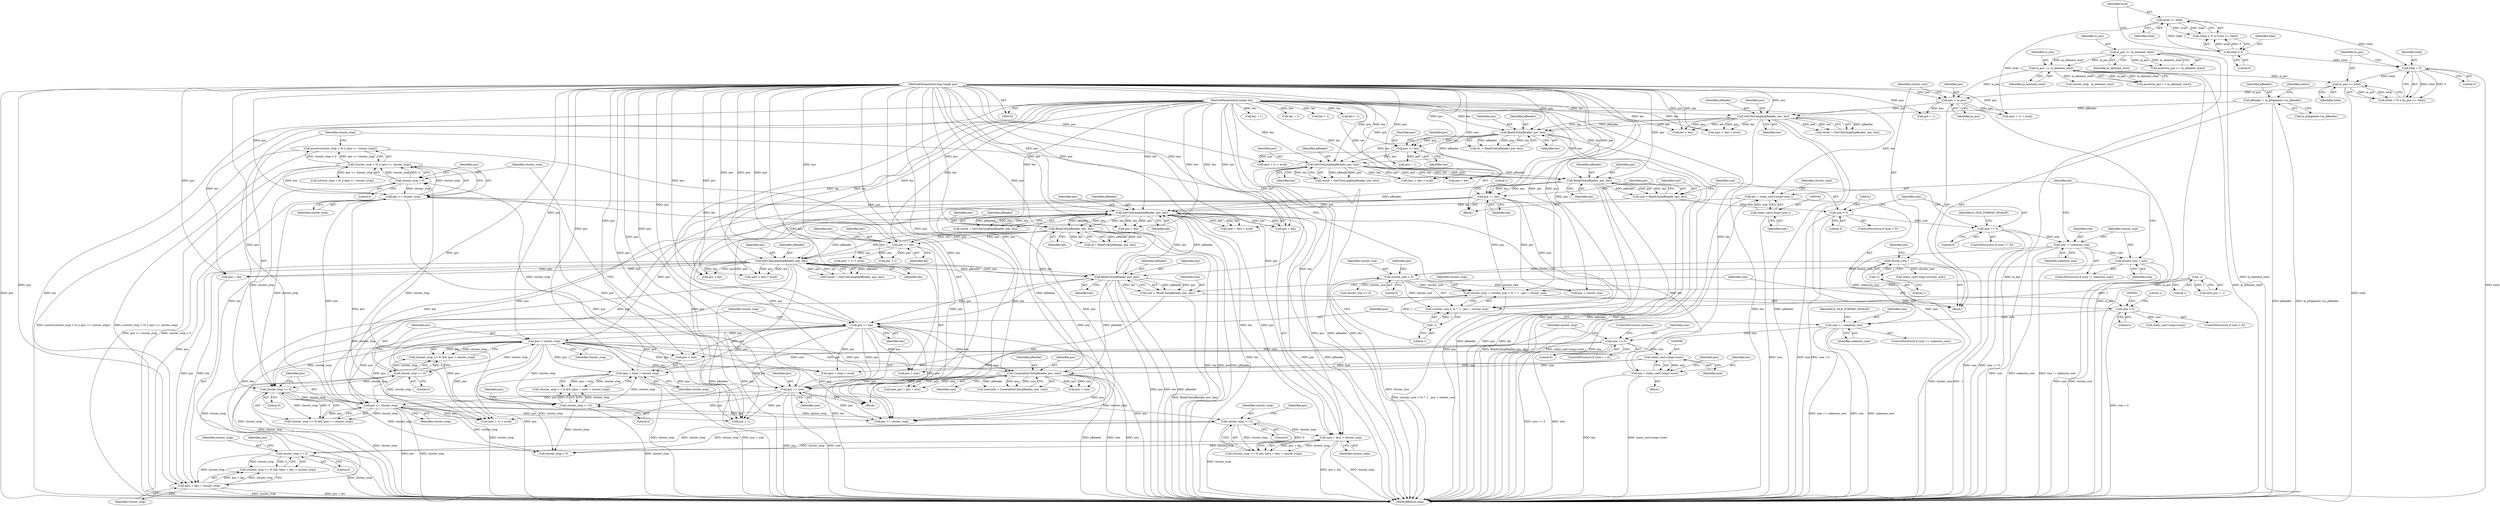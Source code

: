 digraph "1_Android_04839626ed859623901ebd3a5fd483982186b59d_155@API" {
"1000644" [label="(Call,assert((cluster_stop < 0) || (pos <= cluster_stop)))"];
"1000645" [label="(Call,(cluster_stop < 0) || (pos <= cluster_stop))"];
"1000646" [label="(Call,cluster_stop < 0)"];
"1000574" [label="(Call,(pos + size) > cluster_stop)"];
"1000559" [label="(Call,pos > cluster_stop)"];
"1000551" [label="(Call,pos += len)"];
"1000531" [label="(Call,ReadUInt(pReader, pos, len))"];
"1000490" [label="(Call,GetUIntLength(pReader, pos, len))"];
"1000445" [label="(Call,ReadUInt(pReader, pos, len))"];
"1000404" [label="(Call,GetUIntLength(pReader, pos, len))"];
"1000311" [label="(Call,ReadUInt(pReader, pos, len))"];
"1000282" [label="(Call,GetUIntLength(pReader, pos, len))"];
"1000247" [label="(Call,ReadUInt(pReader, pos, len))"];
"1000218" [label="(Call,GetUIntLength(pReader, pos, len))"];
"1000157" [label="(Call,pReader = m_pSegment->m_pReader)"];
"1000134" [label="(MethodParameterIn,long long& pos)"];
"1000194" [label="(Call,pos = m_pos)"];
"1000150" [label="(Call,m_pos == m_element_start)"];
"1000140" [label="(Call,m_pos >= m_element_start)"];
"1000191" [label="(Call,m_pos <= total)"];
"1000188" [label="(Call,total < 0)"];
"1000183" [label="(Call,avail <= total)"];
"1000180" [label="(Call,total < 0)"];
"1000135" [label="(MethodParameterIn,long& len)"];
"1000265" [label="(Call,pos += len)"];
"1000601" [label="(Call,UnserializeUInt(pReader, pos, size))"];
"1000588" [label="(Call,static_cast<long>(size))"];
"1000565" [label="(Call,size == 0)"];
"1000546" [label="(Call,size == unknown_size)"];
"1000536" [label="(Call,size < 0)"];
"1000529" [label="(Call,size = ReadUInt(pReader, pos, len))"];
"1000335" [label="(Call,size != unknown_size)"];
"1000324" [label="(Call,size == 0)"];
"1000316" [label="(Call,size < 0)"];
"1000309" [label="(Call,size = ReadUInt(pReader, pos, len))"];
"1000649" [label="(Call,pos <= cluster_stop)"];
"1000641" [label="(Call,pos += size)"];
"1000329" [label="(Call,pos += len)"];
"1000385" [label="(Call,pos >= cluster_stop)"];
"1000382" [label="(Call,cluster_stop >= 0)"];
"1000556" [label="(Call,cluster_stop >= 0)"];
"1000510" [label="(Call,cluster_stop >= 0)"];
"1000424" [label="(Call,cluster_stop >= 0)"];
"1000427" [label="(Call,(pos + len) > cluster_stop)"];
"1000513" [label="(Call,(pos + len) > cluster_stop)"];
"1000367" [label="(Call,cluster_stop = (cluster_size < 0) ? -1 : pos + cluster_size)"];
"1000373" [label="(Call,-1)"];
"1000360" [label="(Call,-1)"];
"1000370" [label="(Call,cluster_size < 0)"];
"1000338" [label="(Call,cluster_size = size)"];
"1000198" [label="(Call,cluster_size = -1)"];
"1000200" [label="(Call,-1)"];
"1000586" [label="(Call,len = static_cast<long>(size))"];
"1000341" [label="(Call,len = static_cast<long>(size_))"];
"1000343" [label="(Call,static_cast<long>(size_))"];
"1000473" [label="(Call,pos += len)"];
"1000571" [label="(Call,cluster_stop >= 0)"];
"1000448" [label="(Identifier,len)"];
"1000342" [label="(Identifier,len)"];
"1000491" [label="(Identifier,pReader)"];
"1000576" [label="(Identifier,pos)"];
"1000316" [label="(Call,size < 0)"];
"1000333" [label="(Literal,1)"];
"1000688" [label="(MethodReturn,long)"];
"1000358" [label="(Call,new_pos = -1)"];
"1000645" [label="(Call,(cluster_stop < 0) || (pos <= cluster_stop))"];
"1000493" [label="(Identifier,len)"];
"1000566" [label="(Identifier,size)"];
"1000372" [label="(Literal,0)"];
"1000594" [label="(Identifier,pos)"];
"1000247" [label="(Call,ReadUInt(pReader, pos, len))"];
"1000360" [label="(Call,-1)"];
"1000375" [label="(Call,pos + cluster_size)"];
"1000534" [label="(Identifier,len)"];
"1000556" [label="(Call,cluster_stop >= 0)"];
"1000216" [label="(Call,result = GetUIntLength(pReader, pos, len))"];
"1000326" [label="(Literal,0)"];
"1000570" [label="(Call,(cluster_stop >= 0) && ((pos + size) > cluster_stop))"];
"1000376" [label="(Identifier,pos)"];
"1000443" [label="(Call,id = ReadUInt(pReader, pos, len))"];
"1000512" [label="(Literal,0)"];
"1000593" [label="(Call,pos + size)"];
"1000402" [label="(Call,result = GetUIntLength(pReader, pos, len))"];
"1000265" [label="(Call,pos += len)"];
"1000318" [label="(Literal,0)"];
"1000250" [label="(Identifier,len)"];
"1000285" [label="(Identifier,len)"];
"1000522" [label="(Call,pos + len)"];
"1000552" [label="(Identifier,pos)"];
"1000193" [label="(Identifier,total)"];
"1000445" [label="(Call,ReadUInt(pReader, pos, len))"];
"1000514" [label="(Call,pos + len)"];
"1000536" [label="(Call,size < 0)"];
"1000510" [label="(Call,cluster_stop >= 0)"];
"1000431" [label="(Identifier,cluster_stop)"];
"1000134" [label="(MethodParameterIn,long long& pos)"];
"1000219" [label="(Identifier,pReader)"];
"1000602" [label="(Identifier,pReader)"];
"1000648" [label="(Literal,0)"];
"1000180" [label="(Call,total < 0)"];
"1000266" [label="(Identifier,pos)"];
"1000269" [label="(Call,(pos + 1) > avail)"];
"1000651" [label="(Identifier,cluster_stop)"];
"1000473" [label="(Call,pos += len)"];
"1000603" [label="(Identifier,pos)"];
"1000361" [label="(Literal,1)"];
"1000592" [label="(Call,(pos + size) > avail)"];
"1000406" [label="(Identifier,pos)"];
"1000599" [label="(Call,timecode = UnserializeUInt(pReader, pos, size))"];
"1000567" [label="(Literal,0)"];
"1000142" [label="(Identifier,m_element_start)"];
"1000184" [label="(Identifier,avail)"];
"1000396" [label="(Call,len = 1)"];
"1000199" [label="(Identifier,cluster_size)"];
"1000345" [label="(Identifier,size_)"];
"1000320" [label="(Call,static_cast<long>(cluster_size))"];
"1000383" [label="(Identifier,cluster_stop)"];
"1000329" [label="(Call,pos += len)"];
"1000135" [label="(MethodParameterIn,long& len)"];
"1000386" [label="(Identifier,pos)"];
"1000615" [label="(Call,pos + size)"];
"1000540" [label="(Call,static_cast<long>(size))"];
"1000490" [label="(Call,GetUIntLength(pReader, pos, len))"];
"1000572" [label="(Identifier,cluster_stop)"];
"1000335" [label="(Call,size != unknown_size)"];
"1000429" [label="(Identifier,pos)"];
"1000183" [label="(Call,avail <= total)"];
"1000151" [label="(Identifier,m_pos)"];
"1000446" [label="(Identifier,pReader)"];
"1000517" [label="(Identifier,cluster_stop)"];
"1000574" [label="(Call,(pos + size) > cluster_stop)"];
"1000511" [label="(Identifier,cluster_stop)"];
"1000348" [label="(Identifier,cluster_stop)"];
"1000249" [label="(Identifier,pos)"];
"1000271" [label="(Identifier,pos)"];
"1000192" [label="(Identifier,m_pos)"];
"1000314" [label="(Identifier,len)"];
"1000390" [label="(Call,(pos + 1) > avail)"];
"1000544" [label="(Literal,1)"];
"1000548" [label="(Identifier,unknown_size)"];
"1000166" [label="(Identifier,status)"];
"1000564" [label="(ControlStructure,if (size == 0))"];
"1000317" [label="(Identifier,size)"];
"1000139" [label="(Call,assert(m_pos >= m_element_start))"];
"1000531" [label="(Call,ReadUInt(pReader, pos, len))"];
"1000310" [label="(Identifier,size)"];
"1000571" [label="(Call,cluster_stop >= 0)"];
"1000187" [label="(Call,(total < 0) || (m_pos <= total))"];
"1000575" [label="(Call,pos + size)"];
"1000315" [label="(ControlStructure,if (size < 0))"];
"1000573" [label="(Literal,0)"];
"1000324" [label="(Call,size == 0)"];
"1000280" [label="(Call,result = GetUIntLength(pReader, pos, len))"];
"1000270" [label="(Call,pos + 1)"];
"1000343" [label="(Call,static_cast<long>(size_))"];
"1000532" [label="(Identifier,pReader)"];
"1000478" [label="(Call,pos + 1)"];
"1000338" [label="(Call,cluster_size = size)"];
"1000650" [label="(Identifier,pos)"];
"1000158" [label="(Identifier,pReader)"];
"1000425" [label="(Identifier,cluster_stop)"];
"1000678" [label="(Call,cluster_size >= 0)"];
"1000368" [label="(Identifier,cluster_stop)"];
"1000405" [label="(Identifier,pReader)"];
"1000182" [label="(Literal,0)"];
"1000381" [label="(Call,(cluster_stop >= 0) && (pos >= cluster_stop))"];
"1000336" [label="(Identifier,size)"];
"1000557" [label="(Identifier,cluster_stop)"];
"1000309" [label="(Call,size = ReadUInt(pReader, pos, len))"];
"1000323" [label="(ControlStructure,if (size == 0))"];
"1000407" [label="(Identifier,len)"];
"1000194" [label="(Call,pos = m_pos)"];
"1000205" [label="(Call,pos + 1)"];
"1000647" [label="(Identifier,cluster_stop)"];
"1000649" [label="(Call,pos <= cluster_stop)"];
"1000206" [label="(Identifier,pos)"];
"1000284" [label="(Identifier,pos)"];
"1000643" [label="(Identifier,size)"];
"1000196" [label="(Identifier,m_pos)"];
"1000546" [label="(Call,size == unknown_size)"];
"1000644" [label="(Call,assert((cluster_stop < 0) || (pos <= cluster_stop)))"];
"1000551" [label="(Call,pos += len)"];
"1000152" [label="(Identifier,m_element_start)"];
"1000202" [label="(Block,)"];
"1000535" [label="(ControlStructure,if (size < 0))"];
"1000185" [label="(Identifier,total)"];
"1000424" [label="(Call,cluster_stop >= 0)"];
"1000475" [label="(Identifier,len)"];
"1000474" [label="(Identifier,pos)"];
"1000370" [label="(Call,cluster_size < 0)"];
"1000221" [label="(Identifier,len)"];
"1000340" [label="(Identifier,size)"];
"1000585" [label="(Block,)"];
"1000220" [label="(Identifier,pos)"];
"1000188" [label="(Call,total < 0)"];
"1000529" [label="(Call,size = ReadUInt(pReader, pos, len))"];
"1000159" [label="(Call,m_pSegment->m_pReader)"];
"1000189" [label="(Identifier,total)"];
"1000302" [label="(Call,pos + len)"];
"1000513" [label="(Call,(pos + len) > cluster_stop)"];
"1000283" [label="(Identifier,pReader)"];
"1000653" [label="(Call,(cluster_stop < 0) || (pos <= cluster_stop))"];
"1000367" [label="(Call,cluster_stop = (cluster_size < 0) ? -1 : pos + cluster_size)"];
"1000301" [label="(Call,(pos + len) > avail)"];
"1000533" [label="(Identifier,pos)"];
"1000267" [label="(Identifier,len)"];
"1000245" [label="(Call,id_ = ReadUInt(pReader, pos, len))"];
"1000568" [label="(ControlStructure,continue;)"];
"1000561" [label="(Identifier,cluster_stop)"];
"1000530" [label="(Identifier,size)"];
"1000237" [label="(Call,(pos + len) > avail)"];
"1000545" [label="(ControlStructure,if (size == unknown_size))"];
"1000150" [label="(Call,m_pos == m_element_start)"];
"1000311" [label="(Call,ReadUInt(pReader, pos, len))"];
"1000190" [label="(Literal,0)"];
"1000387" [label="(Identifier,cluster_stop)"];
"1000191" [label="(Call,m_pos <= total)"];
"1000683" [label="(Call,cluster_stop - m_element_start)"];
"1000492" [label="(Identifier,pos)"];
"1000385" [label="(Call,pos >= cluster_stop)"];
"1000341" [label="(Call,len = static_cast<long>(size_))"];
"1000141" [label="(Identifier,m_pos)"];
"1000149" [label="(Call,assert(m_pos == m_element_start))"];
"1000210" [label="(Call,len = 1)"];
"1000483" [label="(Call,len = 1)"];
"1000588" [label="(Call,static_cast<long>(size))"];
"1000337" [label="(Identifier,unknown_size)"];
"1000558" [label="(Literal,0)"];
"1000391" [label="(Call,pos + 1)"];
"1000218" [label="(Call,GetUIntLength(pReader, pos, len))"];
"1000428" [label="(Call,pos + len)"];
"1000157" [label="(Call,pReader = m_pSegment->m_pReader)"];
"1000325" [label="(Identifier,size)"];
"1000537" [label="(Identifier,size)"];
"1000275" [label="(Call,len = 1)"];
"1000382" [label="(Call,cluster_stop >= 0)"];
"1000195" [label="(Identifier,pos)"];
"1000238" [label="(Call,pos + len)"];
"1000282" [label="(Call,GetUIntLength(pReader, pos, len))"];
"1000657" [label="(Call,pos <= cluster_stop)"];
"1000181" [label="(Identifier,total)"];
"1000586" [label="(Call,len = static_cast<long>(size))"];
"1000604" [label="(Identifier,size)"];
"1000373" [label="(Call,-1)"];
"1000426" [label="(Literal,0)"];
"1000479" [label="(Identifier,pos)"];
"1000404" [label="(Call,GetUIntLength(pReader, pos, len))"];
"1000204" [label="(Call,(pos + 1) > avail)"];
"1000447" [label="(Identifier,pos)"];
"1000559" [label="(Call,pos > cluster_stop)"];
"1000553" [label="(Identifier,len)"];
"1000334" [label="(ControlStructure,if (size != unknown_size))"];
"1000477" [label="(Call,(pos + 1) > avail)"];
"1000654" [label="(Call,cluster_stop < 0)"];
"1000550" [label="(Identifier,E_FILE_FORMAT_INVALID)"];
"1000330" [label="(Identifier,pos)"];
"1000646" [label="(Call,cluster_stop < 0)"];
"1000521" [label="(Call,(pos + len) > avail)"];
"1000590" [label="(Identifier,size)"];
"1000312" [label="(Identifier,pReader)"];
"1000578" [label="(Identifier,cluster_stop)"];
"1000436" [label="(Call,pos + len)"];
"1000369" [label="(Call,(cluster_size < 0) ? -1 : pos + cluster_size)"];
"1000328" [label="(Identifier,E_FILE_FORMAT_INVALID)"];
"1000384" [label="(Literal,0)"];
"1000140" [label="(Call,m_pos >= m_element_start)"];
"1000379" [label="(Block,)"];
"1000313" [label="(Identifier,pos)"];
"1000339" [label="(Identifier,cluster_size)"];
"1000601" [label="(Call,UnserializeUInt(pReader, pos, size))"];
"1000371" [label="(Identifier,cluster_size)"];
"1000179" [label="(Call,(total < 0) || (avail <= total))"];
"1000587" [label="(Identifier,len)"];
"1000509" [label="(Call,(cluster_stop >= 0) && ((pos + len) > cluster_stop))"];
"1000201" [label="(Literal,1)"];
"1000427" [label="(Call,(pos + len) > cluster_stop)"];
"1000613" [label="(Call,new_pos = pos + size)"];
"1000374" [label="(Literal,1)"];
"1000555" [label="(Call,(cluster_stop >= 0) && (pos > cluster_stop))"];
"1000435" [label="(Call,(pos + len) > avail)"];
"1000560" [label="(Identifier,pos)"];
"1000331" [label="(Identifier,len)"];
"1000538" [label="(Literal,0)"];
"1000423" [label="(Call,(cluster_stop >= 0) && ((pos + len) > cluster_stop))"];
"1000136" [label="(Block,)"];
"1000200" [label="(Call,-1)"];
"1000198" [label="(Call,cluster_size = -1)"];
"1000547" [label="(Identifier,size)"];
"1000565" [label="(Call,size == 0)"];
"1000248" [label="(Identifier,pReader)"];
"1000488" [label="(Call,result = GetUIntLength(pReader, pos, len))"];
"1000642" [label="(Identifier,pos)"];
"1000515" [label="(Identifier,pos)"];
"1000641" [label="(Call,pos += size)"];
"1000644" -> "1000379"  [label="AST: "];
"1000644" -> "1000645"  [label="CFG: "];
"1000645" -> "1000644"  [label="AST: "];
"1000383" -> "1000644"  [label="CFG: "];
"1000644" -> "1000688"  [label="DDG: assert((cluster_stop < 0) || (pos <= cluster_stop))"];
"1000644" -> "1000688"  [label="DDG: (cluster_stop < 0) || (pos <= cluster_stop)"];
"1000645" -> "1000644"  [label="DDG: cluster_stop < 0"];
"1000645" -> "1000644"  [label="DDG: pos <= cluster_stop"];
"1000645" -> "1000646"  [label="CFG: "];
"1000645" -> "1000649"  [label="CFG: "];
"1000646" -> "1000645"  [label="AST: "];
"1000649" -> "1000645"  [label="AST: "];
"1000645" -> "1000688"  [label="DDG: cluster_stop < 0"];
"1000645" -> "1000688"  [label="DDG: pos <= cluster_stop"];
"1000646" -> "1000645"  [label="DDG: cluster_stop"];
"1000646" -> "1000645"  [label="DDG: 0"];
"1000649" -> "1000645"  [label="DDG: pos"];
"1000649" -> "1000645"  [label="DDG: cluster_stop"];
"1000645" -> "1000653"  [label="DDG: pos <= cluster_stop"];
"1000646" -> "1000648"  [label="CFG: "];
"1000647" -> "1000646"  [label="AST: "];
"1000648" -> "1000646"  [label="AST: "];
"1000650" -> "1000646"  [label="CFG: "];
"1000646" -> "1000382"  [label="DDG: cluster_stop"];
"1000574" -> "1000646"  [label="DDG: cluster_stop"];
"1000571" -> "1000646"  [label="DDG: cluster_stop"];
"1000646" -> "1000649"  [label="DDG: cluster_stop"];
"1000574" -> "1000570"  [label="AST: "];
"1000574" -> "1000578"  [label="CFG: "];
"1000575" -> "1000574"  [label="AST: "];
"1000578" -> "1000574"  [label="AST: "];
"1000570" -> "1000574"  [label="CFG: "];
"1000574" -> "1000688"  [label="DDG: pos + size"];
"1000574" -> "1000688"  [label="DDG: cluster_stop"];
"1000574" -> "1000570"  [label="DDG: pos + size"];
"1000574" -> "1000570"  [label="DDG: cluster_stop"];
"1000559" -> "1000574"  [label="DDG: pos"];
"1000551" -> "1000574"  [label="DDG: pos"];
"1000134" -> "1000574"  [label="DDG: pos"];
"1000565" -> "1000574"  [label="DDG: size"];
"1000571" -> "1000574"  [label="DDG: cluster_stop"];
"1000574" -> "1000654"  [label="DDG: cluster_stop"];
"1000559" -> "1000555"  [label="AST: "];
"1000559" -> "1000561"  [label="CFG: "];
"1000560" -> "1000559"  [label="AST: "];
"1000561" -> "1000559"  [label="AST: "];
"1000555" -> "1000559"  [label="CFG: "];
"1000559" -> "1000688"  [label="DDG: pos"];
"1000559" -> "1000688"  [label="DDG: cluster_stop"];
"1000559" -> "1000382"  [label="DDG: cluster_stop"];
"1000559" -> "1000385"  [label="DDG: pos"];
"1000559" -> "1000390"  [label="DDG: pos"];
"1000559" -> "1000391"  [label="DDG: pos"];
"1000559" -> "1000404"  [label="DDG: pos"];
"1000559" -> "1000555"  [label="DDG: pos"];
"1000559" -> "1000555"  [label="DDG: cluster_stop"];
"1000551" -> "1000559"  [label="DDG: pos"];
"1000134" -> "1000559"  [label="DDG: pos"];
"1000556" -> "1000559"  [label="DDG: cluster_stop"];
"1000559" -> "1000571"  [label="DDG: cluster_stop"];
"1000559" -> "1000575"  [label="DDG: pos"];
"1000559" -> "1000592"  [label="DDG: pos"];
"1000559" -> "1000593"  [label="DDG: pos"];
"1000559" -> "1000601"  [label="DDG: pos"];
"1000559" -> "1000641"  [label="DDG: pos"];
"1000559" -> "1000657"  [label="DDG: pos"];
"1000551" -> "1000379"  [label="AST: "];
"1000551" -> "1000553"  [label="CFG: "];
"1000552" -> "1000551"  [label="AST: "];
"1000553" -> "1000551"  [label="AST: "];
"1000557" -> "1000551"  [label="CFG: "];
"1000551" -> "1000688"  [label="DDG: len"];
"1000551" -> "1000688"  [label="DDG: pos"];
"1000551" -> "1000385"  [label="DDG: pos"];
"1000551" -> "1000390"  [label="DDG: pos"];
"1000551" -> "1000391"  [label="DDG: pos"];
"1000551" -> "1000404"  [label="DDG: pos"];
"1000531" -> "1000551"  [label="DDG: len"];
"1000531" -> "1000551"  [label="DDG: pos"];
"1000135" -> "1000551"  [label="DDG: len"];
"1000134" -> "1000551"  [label="DDG: pos"];
"1000551" -> "1000575"  [label="DDG: pos"];
"1000551" -> "1000592"  [label="DDG: pos"];
"1000551" -> "1000593"  [label="DDG: pos"];
"1000551" -> "1000601"  [label="DDG: pos"];
"1000551" -> "1000641"  [label="DDG: pos"];
"1000551" -> "1000657"  [label="DDG: pos"];
"1000531" -> "1000529"  [label="AST: "];
"1000531" -> "1000534"  [label="CFG: "];
"1000532" -> "1000531"  [label="AST: "];
"1000533" -> "1000531"  [label="AST: "];
"1000534" -> "1000531"  [label="AST: "];
"1000529" -> "1000531"  [label="CFG: "];
"1000531" -> "1000688"  [label="DDG: pos"];
"1000531" -> "1000688"  [label="DDG: len"];
"1000531" -> "1000688"  [label="DDG: pReader"];
"1000531" -> "1000404"  [label="DDG: pReader"];
"1000531" -> "1000404"  [label="DDG: len"];
"1000531" -> "1000529"  [label="DDG: pReader"];
"1000531" -> "1000529"  [label="DDG: pos"];
"1000531" -> "1000529"  [label="DDG: len"];
"1000490" -> "1000531"  [label="DDG: pReader"];
"1000490" -> "1000531"  [label="DDG: pos"];
"1000490" -> "1000531"  [label="DDG: len"];
"1000134" -> "1000531"  [label="DDG: pos"];
"1000135" -> "1000531"  [label="DDG: len"];
"1000531" -> "1000601"  [label="DDG: pReader"];
"1000490" -> "1000488"  [label="AST: "];
"1000490" -> "1000493"  [label="CFG: "];
"1000491" -> "1000490"  [label="AST: "];
"1000492" -> "1000490"  [label="AST: "];
"1000493" -> "1000490"  [label="AST: "];
"1000488" -> "1000490"  [label="CFG: "];
"1000490" -> "1000688"  [label="DDG: len"];
"1000490" -> "1000688"  [label="DDG: pReader"];
"1000490" -> "1000688"  [label="DDG: pos"];
"1000490" -> "1000488"  [label="DDG: pReader"];
"1000490" -> "1000488"  [label="DDG: pos"];
"1000490" -> "1000488"  [label="DDG: len"];
"1000445" -> "1000490"  [label="DDG: pReader"];
"1000445" -> "1000490"  [label="DDG: len"];
"1000134" -> "1000490"  [label="DDG: pos"];
"1000473" -> "1000490"  [label="DDG: pos"];
"1000135" -> "1000490"  [label="DDG: len"];
"1000490" -> "1000513"  [label="DDG: pos"];
"1000490" -> "1000513"  [label="DDG: len"];
"1000490" -> "1000514"  [label="DDG: pos"];
"1000490" -> "1000514"  [label="DDG: len"];
"1000490" -> "1000521"  [label="DDG: pos"];
"1000490" -> "1000521"  [label="DDG: len"];
"1000490" -> "1000522"  [label="DDG: pos"];
"1000490" -> "1000522"  [label="DDG: len"];
"1000445" -> "1000443"  [label="AST: "];
"1000445" -> "1000448"  [label="CFG: "];
"1000446" -> "1000445"  [label="AST: "];
"1000447" -> "1000445"  [label="AST: "];
"1000448" -> "1000445"  [label="AST: "];
"1000443" -> "1000445"  [label="CFG: "];
"1000445" -> "1000688"  [label="DDG: pos"];
"1000445" -> "1000688"  [label="DDG: pReader"];
"1000445" -> "1000688"  [label="DDG: len"];
"1000445" -> "1000443"  [label="DDG: pReader"];
"1000445" -> "1000443"  [label="DDG: pos"];
"1000445" -> "1000443"  [label="DDG: len"];
"1000404" -> "1000445"  [label="DDG: pReader"];
"1000404" -> "1000445"  [label="DDG: pos"];
"1000404" -> "1000445"  [label="DDG: len"];
"1000134" -> "1000445"  [label="DDG: pos"];
"1000135" -> "1000445"  [label="DDG: len"];
"1000445" -> "1000473"  [label="DDG: len"];
"1000445" -> "1000473"  [label="DDG: pos"];
"1000445" -> "1000657"  [label="DDG: pos"];
"1000404" -> "1000402"  [label="AST: "];
"1000404" -> "1000407"  [label="CFG: "];
"1000405" -> "1000404"  [label="AST: "];
"1000406" -> "1000404"  [label="AST: "];
"1000407" -> "1000404"  [label="AST: "];
"1000402" -> "1000404"  [label="CFG: "];
"1000404" -> "1000688"  [label="DDG: pReader"];
"1000404" -> "1000688"  [label="DDG: len"];
"1000404" -> "1000688"  [label="DDG: pos"];
"1000404" -> "1000402"  [label="DDG: pReader"];
"1000404" -> "1000402"  [label="DDG: pos"];
"1000404" -> "1000402"  [label="DDG: len"];
"1000311" -> "1000404"  [label="DDG: pReader"];
"1000601" -> "1000404"  [label="DDG: pReader"];
"1000134" -> "1000404"  [label="DDG: pos"];
"1000649" -> "1000404"  [label="DDG: pos"];
"1000329" -> "1000404"  [label="DDG: pos"];
"1000385" -> "1000404"  [label="DDG: pos"];
"1000641" -> "1000404"  [label="DDG: pos"];
"1000586" -> "1000404"  [label="DDG: len"];
"1000341" -> "1000404"  [label="DDG: len"];
"1000135" -> "1000404"  [label="DDG: len"];
"1000404" -> "1000427"  [label="DDG: pos"];
"1000404" -> "1000427"  [label="DDG: len"];
"1000404" -> "1000428"  [label="DDG: pos"];
"1000404" -> "1000428"  [label="DDG: len"];
"1000404" -> "1000435"  [label="DDG: pos"];
"1000404" -> "1000435"  [label="DDG: len"];
"1000404" -> "1000436"  [label="DDG: pos"];
"1000404" -> "1000436"  [label="DDG: len"];
"1000311" -> "1000309"  [label="AST: "];
"1000311" -> "1000314"  [label="CFG: "];
"1000312" -> "1000311"  [label="AST: "];
"1000313" -> "1000311"  [label="AST: "];
"1000314" -> "1000311"  [label="AST: "];
"1000309" -> "1000311"  [label="CFG: "];
"1000311" -> "1000688"  [label="DDG: pReader"];
"1000311" -> "1000688"  [label="DDG: pos"];
"1000311" -> "1000688"  [label="DDG: len"];
"1000311" -> "1000309"  [label="DDG: pReader"];
"1000311" -> "1000309"  [label="DDG: pos"];
"1000311" -> "1000309"  [label="DDG: len"];
"1000282" -> "1000311"  [label="DDG: pReader"];
"1000282" -> "1000311"  [label="DDG: pos"];
"1000282" -> "1000311"  [label="DDG: len"];
"1000134" -> "1000311"  [label="DDG: pos"];
"1000135" -> "1000311"  [label="DDG: len"];
"1000311" -> "1000329"  [label="DDG: len"];
"1000311" -> "1000329"  [label="DDG: pos"];
"1000282" -> "1000280"  [label="AST: "];
"1000282" -> "1000285"  [label="CFG: "];
"1000283" -> "1000282"  [label="AST: "];
"1000284" -> "1000282"  [label="AST: "];
"1000285" -> "1000282"  [label="AST: "];
"1000280" -> "1000282"  [label="CFG: "];
"1000282" -> "1000688"  [label="DDG: len"];
"1000282" -> "1000688"  [label="DDG: pos"];
"1000282" -> "1000688"  [label="DDG: pReader"];
"1000282" -> "1000280"  [label="DDG: pReader"];
"1000282" -> "1000280"  [label="DDG: pos"];
"1000282" -> "1000280"  [label="DDG: len"];
"1000247" -> "1000282"  [label="DDG: pReader"];
"1000247" -> "1000282"  [label="DDG: len"];
"1000134" -> "1000282"  [label="DDG: pos"];
"1000265" -> "1000282"  [label="DDG: pos"];
"1000135" -> "1000282"  [label="DDG: len"];
"1000282" -> "1000301"  [label="DDG: pos"];
"1000282" -> "1000301"  [label="DDG: len"];
"1000282" -> "1000302"  [label="DDG: pos"];
"1000282" -> "1000302"  [label="DDG: len"];
"1000247" -> "1000245"  [label="AST: "];
"1000247" -> "1000250"  [label="CFG: "];
"1000248" -> "1000247"  [label="AST: "];
"1000249" -> "1000247"  [label="AST: "];
"1000250" -> "1000247"  [label="AST: "];
"1000245" -> "1000247"  [label="CFG: "];
"1000247" -> "1000688"  [label="DDG: pReader"];
"1000247" -> "1000688"  [label="DDG: len"];
"1000247" -> "1000688"  [label="DDG: pos"];
"1000247" -> "1000245"  [label="DDG: pReader"];
"1000247" -> "1000245"  [label="DDG: pos"];
"1000247" -> "1000245"  [label="DDG: len"];
"1000218" -> "1000247"  [label="DDG: pReader"];
"1000218" -> "1000247"  [label="DDG: pos"];
"1000218" -> "1000247"  [label="DDG: len"];
"1000134" -> "1000247"  [label="DDG: pos"];
"1000135" -> "1000247"  [label="DDG: len"];
"1000247" -> "1000265"  [label="DDG: len"];
"1000247" -> "1000265"  [label="DDG: pos"];
"1000218" -> "1000216"  [label="AST: "];
"1000218" -> "1000221"  [label="CFG: "];
"1000219" -> "1000218"  [label="AST: "];
"1000220" -> "1000218"  [label="AST: "];
"1000221" -> "1000218"  [label="AST: "];
"1000216" -> "1000218"  [label="CFG: "];
"1000218" -> "1000688"  [label="DDG: len"];
"1000218" -> "1000688"  [label="DDG: pReader"];
"1000218" -> "1000688"  [label="DDG: pos"];
"1000218" -> "1000216"  [label="DDG: pReader"];
"1000218" -> "1000216"  [label="DDG: pos"];
"1000218" -> "1000216"  [label="DDG: len"];
"1000157" -> "1000218"  [label="DDG: pReader"];
"1000134" -> "1000218"  [label="DDG: pos"];
"1000194" -> "1000218"  [label="DDG: pos"];
"1000135" -> "1000218"  [label="DDG: len"];
"1000218" -> "1000237"  [label="DDG: pos"];
"1000218" -> "1000237"  [label="DDG: len"];
"1000218" -> "1000238"  [label="DDG: pos"];
"1000218" -> "1000238"  [label="DDG: len"];
"1000157" -> "1000136"  [label="AST: "];
"1000157" -> "1000159"  [label="CFG: "];
"1000158" -> "1000157"  [label="AST: "];
"1000159" -> "1000157"  [label="AST: "];
"1000166" -> "1000157"  [label="CFG: "];
"1000157" -> "1000688"  [label="DDG: m_pSegment->m_pReader"];
"1000157" -> "1000688"  [label="DDG: pReader"];
"1000134" -> "1000133"  [label="AST: "];
"1000134" -> "1000688"  [label="DDG: pos"];
"1000134" -> "1000194"  [label="DDG: pos"];
"1000134" -> "1000204"  [label="DDG: pos"];
"1000134" -> "1000205"  [label="DDG: pos"];
"1000134" -> "1000237"  [label="DDG: pos"];
"1000134" -> "1000238"  [label="DDG: pos"];
"1000134" -> "1000265"  [label="DDG: pos"];
"1000134" -> "1000269"  [label="DDG: pos"];
"1000134" -> "1000270"  [label="DDG: pos"];
"1000134" -> "1000301"  [label="DDG: pos"];
"1000134" -> "1000302"  [label="DDG: pos"];
"1000134" -> "1000329"  [label="DDG: pos"];
"1000134" -> "1000367"  [label="DDG: pos"];
"1000134" -> "1000369"  [label="DDG: pos"];
"1000134" -> "1000375"  [label="DDG: pos"];
"1000134" -> "1000385"  [label="DDG: pos"];
"1000134" -> "1000390"  [label="DDG: pos"];
"1000134" -> "1000391"  [label="DDG: pos"];
"1000134" -> "1000427"  [label="DDG: pos"];
"1000134" -> "1000428"  [label="DDG: pos"];
"1000134" -> "1000435"  [label="DDG: pos"];
"1000134" -> "1000436"  [label="DDG: pos"];
"1000134" -> "1000473"  [label="DDG: pos"];
"1000134" -> "1000477"  [label="DDG: pos"];
"1000134" -> "1000478"  [label="DDG: pos"];
"1000134" -> "1000513"  [label="DDG: pos"];
"1000134" -> "1000514"  [label="DDG: pos"];
"1000134" -> "1000521"  [label="DDG: pos"];
"1000134" -> "1000522"  [label="DDG: pos"];
"1000134" -> "1000575"  [label="DDG: pos"];
"1000134" -> "1000592"  [label="DDG: pos"];
"1000134" -> "1000593"  [label="DDG: pos"];
"1000134" -> "1000601"  [label="DDG: pos"];
"1000134" -> "1000613"  [label="DDG: pos"];
"1000134" -> "1000615"  [label="DDG: pos"];
"1000134" -> "1000641"  [label="DDG: pos"];
"1000134" -> "1000649"  [label="DDG: pos"];
"1000134" -> "1000657"  [label="DDG: pos"];
"1000194" -> "1000136"  [label="AST: "];
"1000194" -> "1000196"  [label="CFG: "];
"1000195" -> "1000194"  [label="AST: "];
"1000196" -> "1000194"  [label="AST: "];
"1000199" -> "1000194"  [label="CFG: "];
"1000194" -> "1000688"  [label="DDG: m_pos"];
"1000150" -> "1000194"  [label="DDG: m_pos"];
"1000191" -> "1000194"  [label="DDG: m_pos"];
"1000194" -> "1000204"  [label="DDG: pos"];
"1000194" -> "1000205"  [label="DDG: pos"];
"1000150" -> "1000149"  [label="AST: "];
"1000150" -> "1000152"  [label="CFG: "];
"1000151" -> "1000150"  [label="AST: "];
"1000152" -> "1000150"  [label="AST: "];
"1000149" -> "1000150"  [label="CFG: "];
"1000150" -> "1000688"  [label="DDG: m_pos"];
"1000150" -> "1000688"  [label="DDG: m_element_start"];
"1000150" -> "1000149"  [label="DDG: m_pos"];
"1000150" -> "1000149"  [label="DDG: m_element_start"];
"1000140" -> "1000150"  [label="DDG: m_pos"];
"1000140" -> "1000150"  [label="DDG: m_element_start"];
"1000150" -> "1000191"  [label="DDG: m_pos"];
"1000150" -> "1000683"  [label="DDG: m_element_start"];
"1000140" -> "1000139"  [label="AST: "];
"1000140" -> "1000142"  [label="CFG: "];
"1000141" -> "1000140"  [label="AST: "];
"1000142" -> "1000140"  [label="AST: "];
"1000139" -> "1000140"  [label="CFG: "];
"1000140" -> "1000688"  [label="DDG: m_element_start"];
"1000140" -> "1000688"  [label="DDG: m_pos"];
"1000140" -> "1000139"  [label="DDG: m_pos"];
"1000140" -> "1000139"  [label="DDG: m_element_start"];
"1000191" -> "1000187"  [label="AST: "];
"1000191" -> "1000193"  [label="CFG: "];
"1000192" -> "1000191"  [label="AST: "];
"1000193" -> "1000191"  [label="AST: "];
"1000187" -> "1000191"  [label="CFG: "];
"1000191" -> "1000688"  [label="DDG: total"];
"1000191" -> "1000187"  [label="DDG: m_pos"];
"1000191" -> "1000187"  [label="DDG: total"];
"1000188" -> "1000191"  [label="DDG: total"];
"1000188" -> "1000187"  [label="AST: "];
"1000188" -> "1000190"  [label="CFG: "];
"1000189" -> "1000188"  [label="AST: "];
"1000190" -> "1000188"  [label="AST: "];
"1000192" -> "1000188"  [label="CFG: "];
"1000187" -> "1000188"  [label="CFG: "];
"1000188" -> "1000688"  [label="DDG: total"];
"1000188" -> "1000187"  [label="DDG: total"];
"1000188" -> "1000187"  [label="DDG: 0"];
"1000183" -> "1000188"  [label="DDG: total"];
"1000180" -> "1000188"  [label="DDG: total"];
"1000183" -> "1000179"  [label="AST: "];
"1000183" -> "1000185"  [label="CFG: "];
"1000184" -> "1000183"  [label="AST: "];
"1000185" -> "1000183"  [label="AST: "];
"1000179" -> "1000183"  [label="CFG: "];
"1000183" -> "1000179"  [label="DDG: avail"];
"1000183" -> "1000179"  [label="DDG: total"];
"1000180" -> "1000183"  [label="DDG: total"];
"1000183" -> "1000204"  [label="DDG: avail"];
"1000180" -> "1000179"  [label="AST: "];
"1000180" -> "1000182"  [label="CFG: "];
"1000181" -> "1000180"  [label="AST: "];
"1000182" -> "1000180"  [label="AST: "];
"1000184" -> "1000180"  [label="CFG: "];
"1000179" -> "1000180"  [label="CFG: "];
"1000180" -> "1000179"  [label="DDG: total"];
"1000180" -> "1000179"  [label="DDG: 0"];
"1000135" -> "1000133"  [label="AST: "];
"1000135" -> "1000688"  [label="DDG: len"];
"1000135" -> "1000210"  [label="DDG: len"];
"1000135" -> "1000237"  [label="DDG: len"];
"1000135" -> "1000238"  [label="DDG: len"];
"1000135" -> "1000265"  [label="DDG: len"];
"1000135" -> "1000275"  [label="DDG: len"];
"1000135" -> "1000301"  [label="DDG: len"];
"1000135" -> "1000302"  [label="DDG: len"];
"1000135" -> "1000329"  [label="DDG: len"];
"1000135" -> "1000341"  [label="DDG: len"];
"1000135" -> "1000396"  [label="DDG: len"];
"1000135" -> "1000427"  [label="DDG: len"];
"1000135" -> "1000428"  [label="DDG: len"];
"1000135" -> "1000435"  [label="DDG: len"];
"1000135" -> "1000436"  [label="DDG: len"];
"1000135" -> "1000473"  [label="DDG: len"];
"1000135" -> "1000483"  [label="DDG: len"];
"1000135" -> "1000513"  [label="DDG: len"];
"1000135" -> "1000514"  [label="DDG: len"];
"1000135" -> "1000521"  [label="DDG: len"];
"1000135" -> "1000522"  [label="DDG: len"];
"1000135" -> "1000586"  [label="DDG: len"];
"1000265" -> "1000202"  [label="AST: "];
"1000265" -> "1000267"  [label="CFG: "];
"1000266" -> "1000265"  [label="AST: "];
"1000267" -> "1000265"  [label="AST: "];
"1000271" -> "1000265"  [label="CFG: "];
"1000265" -> "1000269"  [label="DDG: pos"];
"1000265" -> "1000270"  [label="DDG: pos"];
"1000601" -> "1000599"  [label="AST: "];
"1000601" -> "1000604"  [label="CFG: "];
"1000602" -> "1000601"  [label="AST: "];
"1000603" -> "1000601"  [label="AST: "];
"1000604" -> "1000601"  [label="AST: "];
"1000599" -> "1000601"  [label="CFG: "];
"1000601" -> "1000688"  [label="DDG: pReader"];
"1000601" -> "1000688"  [label="DDG: size"];
"1000601" -> "1000688"  [label="DDG: pos"];
"1000601" -> "1000599"  [label="DDG: pReader"];
"1000601" -> "1000599"  [label="DDG: pos"];
"1000601" -> "1000599"  [label="DDG: size"];
"1000588" -> "1000601"  [label="DDG: size"];
"1000601" -> "1000613"  [label="DDG: pos"];
"1000601" -> "1000613"  [label="DDG: size"];
"1000601" -> "1000615"  [label="DDG: pos"];
"1000601" -> "1000615"  [label="DDG: size"];
"1000601" -> "1000641"  [label="DDG: size"];
"1000601" -> "1000641"  [label="DDG: pos"];
"1000601" -> "1000657"  [label="DDG: pos"];
"1000588" -> "1000586"  [label="AST: "];
"1000588" -> "1000590"  [label="CFG: "];
"1000589" -> "1000588"  [label="AST: "];
"1000590" -> "1000588"  [label="AST: "];
"1000586" -> "1000588"  [label="CFG: "];
"1000588" -> "1000586"  [label="DDG: size"];
"1000565" -> "1000588"  [label="DDG: size"];
"1000588" -> "1000592"  [label="DDG: size"];
"1000588" -> "1000593"  [label="DDG: size"];
"1000565" -> "1000564"  [label="AST: "];
"1000565" -> "1000567"  [label="CFG: "];
"1000566" -> "1000565"  [label="AST: "];
"1000567" -> "1000565"  [label="AST: "];
"1000568" -> "1000565"  [label="CFG: "];
"1000572" -> "1000565"  [label="CFG: "];
"1000565" -> "1000688"  [label="DDG: size"];
"1000565" -> "1000688"  [label="DDG: size == 0"];
"1000546" -> "1000565"  [label="DDG: size"];
"1000565" -> "1000575"  [label="DDG: size"];
"1000565" -> "1000641"  [label="DDG: size"];
"1000546" -> "1000545"  [label="AST: "];
"1000546" -> "1000548"  [label="CFG: "];
"1000547" -> "1000546"  [label="AST: "];
"1000548" -> "1000546"  [label="AST: "];
"1000550" -> "1000546"  [label="CFG: "];
"1000552" -> "1000546"  [label="CFG: "];
"1000546" -> "1000688"  [label="DDG: unknown_size"];
"1000546" -> "1000688"  [label="DDG: size == unknown_size"];
"1000546" -> "1000688"  [label="DDG: size"];
"1000536" -> "1000546"  [label="DDG: size"];
"1000335" -> "1000546"  [label="DDG: unknown_size"];
"1000536" -> "1000535"  [label="AST: "];
"1000536" -> "1000538"  [label="CFG: "];
"1000537" -> "1000536"  [label="AST: "];
"1000538" -> "1000536"  [label="AST: "];
"1000541" -> "1000536"  [label="CFG: "];
"1000544" -> "1000536"  [label="CFG: "];
"1000536" -> "1000688"  [label="DDG: size < 0"];
"1000529" -> "1000536"  [label="DDG: size"];
"1000536" -> "1000540"  [label="DDG: size"];
"1000529" -> "1000379"  [label="AST: "];
"1000530" -> "1000529"  [label="AST: "];
"1000537" -> "1000529"  [label="CFG: "];
"1000529" -> "1000688"  [label="DDG: ReadUInt(pReader, pos, len)"];
"1000335" -> "1000334"  [label="AST: "];
"1000335" -> "1000337"  [label="CFG: "];
"1000336" -> "1000335"  [label="AST: "];
"1000337" -> "1000335"  [label="AST: "];
"1000339" -> "1000335"  [label="CFG: "];
"1000342" -> "1000335"  [label="CFG: "];
"1000335" -> "1000688"  [label="DDG: size"];
"1000335" -> "1000688"  [label="DDG: unknown_size"];
"1000335" -> "1000688"  [label="DDG: size != unknown_size"];
"1000324" -> "1000335"  [label="DDG: size"];
"1000335" -> "1000338"  [label="DDG: size"];
"1000324" -> "1000323"  [label="AST: "];
"1000324" -> "1000326"  [label="CFG: "];
"1000325" -> "1000324"  [label="AST: "];
"1000326" -> "1000324"  [label="AST: "];
"1000328" -> "1000324"  [label="CFG: "];
"1000330" -> "1000324"  [label="CFG: "];
"1000324" -> "1000688"  [label="DDG: size == 0"];
"1000324" -> "1000688"  [label="DDG: size"];
"1000316" -> "1000324"  [label="DDG: size"];
"1000316" -> "1000315"  [label="AST: "];
"1000316" -> "1000318"  [label="CFG: "];
"1000317" -> "1000316"  [label="AST: "];
"1000318" -> "1000316"  [label="AST: "];
"1000321" -> "1000316"  [label="CFG: "];
"1000325" -> "1000316"  [label="CFG: "];
"1000316" -> "1000688"  [label="DDG: size < 0"];
"1000316" -> "1000688"  [label="DDG: size"];
"1000309" -> "1000316"  [label="DDG: size"];
"1000309" -> "1000202"  [label="AST: "];
"1000310" -> "1000309"  [label="AST: "];
"1000317" -> "1000309"  [label="CFG: "];
"1000309" -> "1000688"  [label="DDG: ReadUInt(pReader, pos, len)"];
"1000649" -> "1000651"  [label="CFG: "];
"1000650" -> "1000649"  [label="AST: "];
"1000651" -> "1000649"  [label="AST: "];
"1000649" -> "1000688"  [label="DDG: pos"];
"1000649" -> "1000382"  [label="DDG: cluster_stop"];
"1000649" -> "1000385"  [label="DDG: pos"];
"1000649" -> "1000390"  [label="DDG: pos"];
"1000649" -> "1000391"  [label="DDG: pos"];
"1000641" -> "1000649"  [label="DDG: pos"];
"1000649" -> "1000657"  [label="DDG: pos"];
"1000641" -> "1000379"  [label="AST: "];
"1000641" -> "1000643"  [label="CFG: "];
"1000642" -> "1000641"  [label="AST: "];
"1000643" -> "1000641"  [label="AST: "];
"1000647" -> "1000641"  [label="CFG: "];
"1000641" -> "1000688"  [label="DDG: size"];
"1000641" -> "1000688"  [label="DDG: pos"];
"1000641" -> "1000385"  [label="DDG: pos"];
"1000641" -> "1000390"  [label="DDG: pos"];
"1000641" -> "1000391"  [label="DDG: pos"];
"1000641" -> "1000657"  [label="DDG: pos"];
"1000329" -> "1000202"  [label="AST: "];
"1000329" -> "1000331"  [label="CFG: "];
"1000330" -> "1000329"  [label="AST: "];
"1000331" -> "1000329"  [label="AST: "];
"1000333" -> "1000329"  [label="CFG: "];
"1000329" -> "1000688"  [label="DDG: pos"];
"1000329" -> "1000367"  [label="DDG: pos"];
"1000329" -> "1000369"  [label="DDG: pos"];
"1000329" -> "1000375"  [label="DDG: pos"];
"1000329" -> "1000385"  [label="DDG: pos"];
"1000329" -> "1000390"  [label="DDG: pos"];
"1000329" -> "1000391"  [label="DDG: pos"];
"1000329" -> "1000657"  [label="DDG: pos"];
"1000385" -> "1000381"  [label="AST: "];
"1000385" -> "1000387"  [label="CFG: "];
"1000386" -> "1000385"  [label="AST: "];
"1000387" -> "1000385"  [label="AST: "];
"1000381" -> "1000385"  [label="CFG: "];
"1000385" -> "1000688"  [label="DDG: cluster_stop"];
"1000385" -> "1000688"  [label="DDG: pos"];
"1000385" -> "1000381"  [label="DDG: pos"];
"1000385" -> "1000381"  [label="DDG: cluster_stop"];
"1000382" -> "1000385"  [label="DDG: cluster_stop"];
"1000385" -> "1000390"  [label="DDG: pos"];
"1000385" -> "1000391"  [label="DDG: pos"];
"1000385" -> "1000424"  [label="DDG: cluster_stop"];
"1000385" -> "1000654"  [label="DDG: cluster_stop"];
"1000385" -> "1000657"  [label="DDG: pos"];
"1000382" -> "1000381"  [label="AST: "];
"1000382" -> "1000384"  [label="CFG: "];
"1000383" -> "1000382"  [label="AST: "];
"1000384" -> "1000382"  [label="AST: "];
"1000386" -> "1000382"  [label="CFG: "];
"1000381" -> "1000382"  [label="CFG: "];
"1000382" -> "1000688"  [label="DDG: cluster_stop"];
"1000382" -> "1000381"  [label="DDG: cluster_stop"];
"1000382" -> "1000381"  [label="DDG: 0"];
"1000556" -> "1000382"  [label="DDG: cluster_stop"];
"1000367" -> "1000382"  [label="DDG: cluster_stop"];
"1000382" -> "1000424"  [label="DDG: cluster_stop"];
"1000382" -> "1000654"  [label="DDG: cluster_stop"];
"1000556" -> "1000555"  [label="AST: "];
"1000556" -> "1000558"  [label="CFG: "];
"1000557" -> "1000556"  [label="AST: "];
"1000558" -> "1000556"  [label="AST: "];
"1000560" -> "1000556"  [label="CFG: "];
"1000555" -> "1000556"  [label="CFG: "];
"1000556" -> "1000688"  [label="DDG: cluster_stop"];
"1000556" -> "1000555"  [label="DDG: cluster_stop"];
"1000556" -> "1000555"  [label="DDG: 0"];
"1000510" -> "1000556"  [label="DDG: cluster_stop"];
"1000513" -> "1000556"  [label="DDG: cluster_stop"];
"1000556" -> "1000571"  [label="DDG: cluster_stop"];
"1000510" -> "1000509"  [label="AST: "];
"1000510" -> "1000512"  [label="CFG: "];
"1000511" -> "1000510"  [label="AST: "];
"1000512" -> "1000510"  [label="AST: "];
"1000515" -> "1000510"  [label="CFG: "];
"1000509" -> "1000510"  [label="CFG: "];
"1000510" -> "1000688"  [label="DDG: cluster_stop"];
"1000510" -> "1000509"  [label="DDG: cluster_stop"];
"1000510" -> "1000509"  [label="DDG: 0"];
"1000424" -> "1000510"  [label="DDG: cluster_stop"];
"1000427" -> "1000510"  [label="DDG: cluster_stop"];
"1000510" -> "1000513"  [label="DDG: cluster_stop"];
"1000424" -> "1000423"  [label="AST: "];
"1000424" -> "1000426"  [label="CFG: "];
"1000425" -> "1000424"  [label="AST: "];
"1000426" -> "1000424"  [label="AST: "];
"1000429" -> "1000424"  [label="CFG: "];
"1000423" -> "1000424"  [label="CFG: "];
"1000424" -> "1000688"  [label="DDG: cluster_stop"];
"1000424" -> "1000423"  [label="DDG: cluster_stop"];
"1000424" -> "1000423"  [label="DDG: 0"];
"1000424" -> "1000427"  [label="DDG: cluster_stop"];
"1000424" -> "1000654"  [label="DDG: cluster_stop"];
"1000427" -> "1000423"  [label="AST: "];
"1000427" -> "1000431"  [label="CFG: "];
"1000428" -> "1000427"  [label="AST: "];
"1000431" -> "1000427"  [label="AST: "];
"1000423" -> "1000427"  [label="CFG: "];
"1000427" -> "1000688"  [label="DDG: pos + len"];
"1000427" -> "1000688"  [label="DDG: cluster_stop"];
"1000427" -> "1000423"  [label="DDG: pos + len"];
"1000427" -> "1000423"  [label="DDG: cluster_stop"];
"1000427" -> "1000654"  [label="DDG: cluster_stop"];
"1000513" -> "1000509"  [label="AST: "];
"1000513" -> "1000517"  [label="CFG: "];
"1000514" -> "1000513"  [label="AST: "];
"1000517" -> "1000513"  [label="AST: "];
"1000509" -> "1000513"  [label="CFG: "];
"1000513" -> "1000688"  [label="DDG: pos + len"];
"1000513" -> "1000688"  [label="DDG: cluster_stop"];
"1000513" -> "1000509"  [label="DDG: pos + len"];
"1000513" -> "1000509"  [label="DDG: cluster_stop"];
"1000367" -> "1000136"  [label="AST: "];
"1000367" -> "1000369"  [label="CFG: "];
"1000368" -> "1000367"  [label="AST: "];
"1000369" -> "1000367"  [label="AST: "];
"1000383" -> "1000367"  [label="CFG: "];
"1000367" -> "1000688"  [label="DDG: (cluster_size < 0) ? -1 : pos + cluster_size"];
"1000373" -> "1000367"  [label="DDG: 1"];
"1000360" -> "1000367"  [label="DDG: 1"];
"1000370" -> "1000367"  [label="DDG: cluster_size"];
"1000373" -> "1000369"  [label="AST: "];
"1000373" -> "1000374"  [label="CFG: "];
"1000374" -> "1000373"  [label="AST: "];
"1000369" -> "1000373"  [label="CFG: "];
"1000373" -> "1000369"  [label="DDG: 1"];
"1000360" -> "1000358"  [label="AST: "];
"1000360" -> "1000361"  [label="CFG: "];
"1000361" -> "1000360"  [label="AST: "];
"1000358" -> "1000360"  [label="CFG: "];
"1000360" -> "1000358"  [label="DDG: 1"];
"1000360" -> "1000369"  [label="DDG: 1"];
"1000370" -> "1000369"  [label="AST: "];
"1000370" -> "1000372"  [label="CFG: "];
"1000371" -> "1000370"  [label="AST: "];
"1000372" -> "1000370"  [label="AST: "];
"1000374" -> "1000370"  [label="CFG: "];
"1000376" -> "1000370"  [label="CFG: "];
"1000370" -> "1000688"  [label="DDG: cluster_size"];
"1000338" -> "1000370"  [label="DDG: cluster_size"];
"1000198" -> "1000370"  [label="DDG: cluster_size"];
"1000370" -> "1000369"  [label="DDG: cluster_size"];
"1000370" -> "1000375"  [label="DDG: cluster_size"];
"1000370" -> "1000678"  [label="DDG: cluster_size"];
"1000338" -> "1000334"  [label="AST: "];
"1000338" -> "1000340"  [label="CFG: "];
"1000339" -> "1000338"  [label="AST: "];
"1000340" -> "1000338"  [label="AST: "];
"1000342" -> "1000338"  [label="CFG: "];
"1000338" -> "1000688"  [label="DDG: cluster_size"];
"1000338" -> "1000688"  [label="DDG: size"];
"1000198" -> "1000136"  [label="AST: "];
"1000198" -> "1000200"  [label="CFG: "];
"1000199" -> "1000198"  [label="AST: "];
"1000200" -> "1000198"  [label="AST: "];
"1000206" -> "1000198"  [label="CFG: "];
"1000198" -> "1000688"  [label="DDG: -1"];
"1000198" -> "1000688"  [label="DDG: cluster_size"];
"1000200" -> "1000198"  [label="DDG: 1"];
"1000198" -> "1000320"  [label="DDG: cluster_size"];
"1000200" -> "1000201"  [label="CFG: "];
"1000201" -> "1000200"  [label="AST: "];
"1000586" -> "1000585"  [label="AST: "];
"1000587" -> "1000586"  [label="AST: "];
"1000594" -> "1000586"  [label="CFG: "];
"1000586" -> "1000688"  [label="DDG: static_cast<long>(size)"];
"1000586" -> "1000688"  [label="DDG: len"];
"1000341" -> "1000136"  [label="AST: "];
"1000341" -> "1000343"  [label="CFG: "];
"1000342" -> "1000341"  [label="AST: "];
"1000343" -> "1000341"  [label="AST: "];
"1000348" -> "1000341"  [label="CFG: "];
"1000341" -> "1000688"  [label="DDG: static_cast<long>(size_)"];
"1000341" -> "1000688"  [label="DDG: len"];
"1000343" -> "1000341"  [label="DDG: size_"];
"1000343" -> "1000345"  [label="CFG: "];
"1000344" -> "1000343"  [label="AST: "];
"1000345" -> "1000343"  [label="AST: "];
"1000343" -> "1000688"  [label="DDG: size_"];
"1000473" -> "1000379"  [label="AST: "];
"1000473" -> "1000475"  [label="CFG: "];
"1000474" -> "1000473"  [label="AST: "];
"1000475" -> "1000473"  [label="AST: "];
"1000479" -> "1000473"  [label="CFG: "];
"1000473" -> "1000477"  [label="DDG: pos"];
"1000473" -> "1000478"  [label="DDG: pos"];
"1000571" -> "1000570"  [label="AST: "];
"1000571" -> "1000573"  [label="CFG: "];
"1000572" -> "1000571"  [label="AST: "];
"1000573" -> "1000571"  [label="AST: "];
"1000576" -> "1000571"  [label="CFG: "];
"1000570" -> "1000571"  [label="CFG: "];
"1000571" -> "1000688"  [label="DDG: cluster_stop"];
"1000571" -> "1000570"  [label="DDG: cluster_stop"];
"1000571" -> "1000570"  [label="DDG: 0"];
"1000571" -> "1000654"  [label="DDG: cluster_stop"];
}
